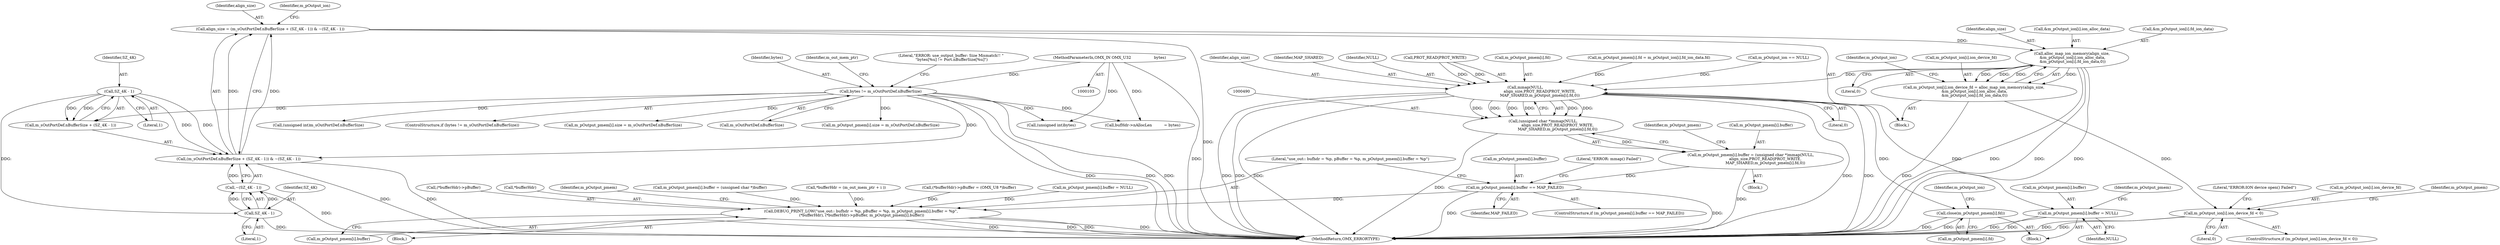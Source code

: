 digraph "0_Android_7558d03e6498e970b761aa44fff6b2c659202d95_2@array" {
"1000415" [label="(Call,alloc_map_ion_memory(align_size,\n &m_pOutput_ion[i].ion_alloc_data,\n &m_pOutput_ion[i].fd_ion_data,0))"];
"1000395" [label="(Call,align_size = (m_sOutPortDef.nBufferSize + (SZ_4K - 1)) & ~(SZ_4K - 1))"];
"1000397" [label="(Call,(m_sOutPortDef.nBufferSize + (SZ_4K - 1)) & ~(SZ_4K - 1))"];
"1000138" [label="(Call,bytes != m_sOutPortDef.nBufferSize)"];
"1000108" [label="(MethodParameterIn,OMX_IN OMX_U32                   bytes)"];
"1000402" [label="(Call,SZ_4K - 1)"];
"1000405" [label="(Call,~(SZ_4K - 1))"];
"1000406" [label="(Call,SZ_4K - 1)"];
"1000409" [label="(Call,m_pOutput_ion[i].ion_device_fd = alloc_map_ion_memory(align_size,\n &m_pOutput_ion[i].ion_alloc_data,\n &m_pOutput_ion[i].fd_ion_data,0))"];
"1000431" [label="(Call,m_pOutput_ion[i].ion_device_fd < 0)"];
"1000491" [label="(Call,mmap(NULL,\n                        align_size,PROT_READ|PROT_WRITE,\n                        MAP_SHARED,m_pOutput_pmem[i].fd,0))"];
"1000489" [label="(Call,(unsigned char *)mmap(NULL,\n                        align_size,PROT_READ|PROT_WRITE,\n                        MAP_SHARED,m_pOutput_pmem[i].fd,0))"];
"1000483" [label="(Call,m_pOutput_pmem[i].buffer = (unsigned char *)mmap(NULL,\n                        align_size,PROT_READ|PROT_WRITE,\n                        MAP_SHARED,m_pOutput_pmem[i].fd,0))"];
"1000505" [label="(Call,m_pOutput_pmem[i].buffer == MAP_FAILED)"];
"1000609" [label="(Call,DEBUG_PRINT_LOW(\"use_out:: bufhdr = %p, pBuffer = %p, m_pOutput_pmem[i].buffer = %p\",\n (*bufferHdr), (*bufferHdr)->pBuffer, m_pOutput_pmem[i].buffer))"];
"1000515" [label="(Call,m_pOutput_pmem[i].buffer = NULL)"];
"1000522" [label="(Call,close(m_pOutput_pmem[i].fd))"];
"1000423" [label="(Call,&m_pOutput_ion[i].fd_ion_data)"];
"1000497" [label="(Identifier,MAP_SHARED)"];
"1000613" [label="(Call,(*bufferHdr)->pBuffer)"];
"1000403" [label="(Identifier,SZ_4K)"];
"1000611" [label="(Call,*bufferHdr)"];
"1000627" [label="(Identifier,m_pOutput_pmem)"];
"1000589" [label="(Call,m_pOutput_pmem[i].buffer = (unsigned char *)buffer)"];
"1000430" [label="(ControlStructure,if (m_pOutput_ion[i].ion_device_fd < 0))"];
"1000138" [label="(Call,bytes != m_sOutPortDef.nBufferSize)"];
"1000491" [label="(Call,mmap(NULL,\n                        align_size,PROT_READ|PROT_WRITE,\n                        MAP_SHARED,m_pOutput_pmem[i].fd,0))"];
"1000397" [label="(Call,(m_sOutPortDef.nBufferSize + (SZ_4K - 1)) & ~(SZ_4K - 1))"];
"1000492" [label="(Identifier,NULL)"];
"1000494" [label="(Call,PROT_READ|PROT_WRITE)"];
"1000158" [label="(Identifier,m_out_mem_ptr)"];
"1000651" [label="(MethodReturn,OMX_ERRORTYPE)"];
"1000146" [label="(Call,(unsigned int)bytes)"];
"1000370" [label="(Block,)"];
"1000371" [label="(Call,*bufferHdr = (m_out_mem_ptr + i ))"];
"1000482" [label="(Block,)"];
"1000484" [label="(Call,m_pOutput_pmem[i].buffer)"];
"1000609" [label="(Call,DEBUG_PRINT_LOW(\"use_out:: bufhdr = %p, pBuffer = %p, m_pOutput_pmem[i].buffer = %p\",\n (*bufferHdr), (*bufferHdr)->pBuffer, m_pOutput_pmem[i].buffer))"];
"1000415" [label="(Call,alloc_map_ion_memory(align_size,\n &m_pOutput_ion[i].ion_alloc_data,\n &m_pOutput_ion[i].fd_ion_data,0))"];
"1000498" [label="(Call,m_pOutput_pmem[i].fd)"];
"1000108" [label="(MethodParameterIn,OMX_IN OMX_U32                   bytes)"];
"1000416" [label="(Identifier,align_size)"];
"1000395" [label="(Call,align_size = (m_sOutPortDef.nBufferSize + (SZ_4K - 1)) & ~(SZ_4K - 1))"];
"1000406" [label="(Call,SZ_4K - 1)"];
"1000394" [label="(Block,)"];
"1000515" [label="(Call,m_pOutput_pmem[i].buffer = NULL)"];
"1000506" [label="(Call,m_pOutput_pmem[i].buffer)"];
"1000402" [label="(Call,SZ_4K - 1)"];
"1000437" [label="(Literal,0)"];
"1000140" [label="(Call,m_sOutPortDef.nBufferSize)"];
"1000377" [label="(Call,(*bufferHdr)->pBuffer = (OMX_U8 *)buffer)"];
"1000516" [label="(Call,m_pOutput_pmem[i].buffer)"];
"1000525" [label="(Identifier,m_pOutput_pmem)"];
"1000514" [label="(Literal,\"ERROR: mmap() Failed\")"];
"1000456" [label="(Call,m_pOutput_pmem[i].size = m_sOutPortDef.nBufferSize)"];
"1000489" [label="(Call,(unsigned char *)mmap(NULL,\n                        align_size,PROT_READ|PROT_WRITE,\n                        MAP_SHARED,m_pOutput_pmem[i].fd,0))"];
"1000407" [label="(Identifier,SZ_4K)"];
"1000511" [label="(Identifier,MAP_FAILED)"];
"1000472" [label="(Call,m_pOutput_pmem[i].buffer = NULL)"];
"1000443" [label="(Call,m_pOutput_pmem[i].fd = m_pOutput_ion[i].fd_ion_data.fd)"];
"1000396" [label="(Identifier,align_size)"];
"1000412" [label="(Identifier,m_pOutput_ion)"];
"1000398" [label="(Call,m_sOutPortDef.nBufferSize + (SZ_4K - 1))"];
"1000417" [label="(Call,&m_pOutput_ion[i].ion_alloc_data)"];
"1000149" [label="(Call,(unsigned int)m_sOutPortDef.nBufferSize)"];
"1000440" [label="(Literal,\"ERROR:ION device open() Failed\")"];
"1000410" [label="(Call,m_pOutput_ion[i].ion_device_fd)"];
"1000504" [label="(ControlStructure,if (m_pOutput_pmem[i].buffer == MAP_FAILED))"];
"1000270" [label="(Call,bufHdr->nAllocLen          = bytes)"];
"1000483" [label="(Call,m_pOutput_pmem[i].buffer = (unsigned char *)mmap(NULL,\n                        align_size,PROT_READ|PROT_WRITE,\n                        MAP_SHARED,m_pOutput_pmem[i].fd,0))"];
"1000503" [label="(Literal,0)"];
"1000432" [label="(Call,m_pOutput_ion[i].ion_device_fd)"];
"1000429" [label="(Literal,0)"];
"1000617" [label="(Call,m_pOutput_pmem[i].buffer)"];
"1000404" [label="(Literal,1)"];
"1000523" [label="(Call,m_pOutput_pmem[i].fd)"];
"1000531" [label="(Identifier,m_pOutput_ion)"];
"1000408" [label="(Literal,1)"];
"1000145" [label="(Literal,\"ERROR: use_output_buffer: Size Mismatch!! \"\n \"bytes[%u] != Port.nBufferSize[%u]\")"];
"1000431" [label="(Call,m_pOutput_ion[i].ion_device_fd < 0)"];
"1000512" [label="(Block,)"];
"1000409" [label="(Call,m_pOutput_ion[i].ion_device_fd = alloc_map_ion_memory(align_size,\n &m_pOutput_ion[i].ion_alloc_data,\n &m_pOutput_ion[i].fd_ion_data,0))"];
"1000508" [label="(Identifier,m_pOutput_pmem)"];
"1000139" [label="(Identifier,bytes)"];
"1000505" [label="(Call,m_pOutput_pmem[i].buffer == MAP_FAILED)"];
"1000446" [label="(Identifier,m_pOutput_pmem)"];
"1000434" [label="(Identifier,m_pOutput_ion)"];
"1000228" [label="(Call,m_pOutput_ion == NULL)"];
"1000521" [label="(Identifier,NULL)"];
"1000137" [label="(ControlStructure,if (bytes != m_sOutPortDef.nBufferSize))"];
"1000580" [label="(Call,m_pOutput_pmem[i].size = m_sOutPortDef.nBufferSize)"];
"1000610" [label="(Literal,\"use_out:: bufhdr = %p, pBuffer = %p, m_pOutput_pmem[i].buffer = %p\")"];
"1000493" [label="(Identifier,align_size)"];
"1000522" [label="(Call,close(m_pOutput_pmem[i].fd))"];
"1000405" [label="(Call,~(SZ_4K - 1))"];
"1000415" -> "1000409"  [label="AST: "];
"1000415" -> "1000429"  [label="CFG: "];
"1000416" -> "1000415"  [label="AST: "];
"1000417" -> "1000415"  [label="AST: "];
"1000423" -> "1000415"  [label="AST: "];
"1000429" -> "1000415"  [label="AST: "];
"1000409" -> "1000415"  [label="CFG: "];
"1000415" -> "1000651"  [label="DDG: "];
"1000415" -> "1000651"  [label="DDG: "];
"1000415" -> "1000651"  [label="DDG: "];
"1000415" -> "1000409"  [label="DDG: "];
"1000415" -> "1000409"  [label="DDG: "];
"1000415" -> "1000409"  [label="DDG: "];
"1000415" -> "1000409"  [label="DDG: "];
"1000395" -> "1000415"  [label="DDG: "];
"1000415" -> "1000491"  [label="DDG: "];
"1000395" -> "1000394"  [label="AST: "];
"1000395" -> "1000397"  [label="CFG: "];
"1000396" -> "1000395"  [label="AST: "];
"1000397" -> "1000395"  [label="AST: "];
"1000412" -> "1000395"  [label="CFG: "];
"1000395" -> "1000651"  [label="DDG: "];
"1000397" -> "1000395"  [label="DDG: "];
"1000397" -> "1000395"  [label="DDG: "];
"1000397" -> "1000405"  [label="CFG: "];
"1000398" -> "1000397"  [label="AST: "];
"1000405" -> "1000397"  [label="AST: "];
"1000397" -> "1000651"  [label="DDG: "];
"1000397" -> "1000651"  [label="DDG: "];
"1000138" -> "1000397"  [label="DDG: "];
"1000402" -> "1000397"  [label="DDG: "];
"1000402" -> "1000397"  [label="DDG: "];
"1000405" -> "1000397"  [label="DDG: "];
"1000138" -> "1000137"  [label="AST: "];
"1000138" -> "1000140"  [label="CFG: "];
"1000139" -> "1000138"  [label="AST: "];
"1000140" -> "1000138"  [label="AST: "];
"1000145" -> "1000138"  [label="CFG: "];
"1000158" -> "1000138"  [label="CFG: "];
"1000138" -> "1000651"  [label="DDG: "];
"1000138" -> "1000651"  [label="DDG: "];
"1000138" -> "1000651"  [label="DDG: "];
"1000108" -> "1000138"  [label="DDG: "];
"1000138" -> "1000146"  [label="DDG: "];
"1000138" -> "1000149"  [label="DDG: "];
"1000138" -> "1000270"  [label="DDG: "];
"1000138" -> "1000398"  [label="DDG: "];
"1000138" -> "1000456"  [label="DDG: "];
"1000138" -> "1000580"  [label="DDG: "];
"1000108" -> "1000103"  [label="AST: "];
"1000108" -> "1000651"  [label="DDG: "];
"1000108" -> "1000146"  [label="DDG: "];
"1000108" -> "1000270"  [label="DDG: "];
"1000402" -> "1000398"  [label="AST: "];
"1000402" -> "1000404"  [label="CFG: "];
"1000403" -> "1000402"  [label="AST: "];
"1000404" -> "1000402"  [label="AST: "];
"1000398" -> "1000402"  [label="CFG: "];
"1000402" -> "1000398"  [label="DDG: "];
"1000402" -> "1000398"  [label="DDG: "];
"1000402" -> "1000406"  [label="DDG: "];
"1000405" -> "1000406"  [label="CFG: "];
"1000406" -> "1000405"  [label="AST: "];
"1000405" -> "1000651"  [label="DDG: "];
"1000406" -> "1000405"  [label="DDG: "];
"1000406" -> "1000405"  [label="DDG: "];
"1000406" -> "1000408"  [label="CFG: "];
"1000407" -> "1000406"  [label="AST: "];
"1000408" -> "1000406"  [label="AST: "];
"1000406" -> "1000651"  [label="DDG: "];
"1000409" -> "1000394"  [label="AST: "];
"1000410" -> "1000409"  [label="AST: "];
"1000434" -> "1000409"  [label="CFG: "];
"1000409" -> "1000651"  [label="DDG: "];
"1000409" -> "1000431"  [label="DDG: "];
"1000431" -> "1000430"  [label="AST: "];
"1000431" -> "1000437"  [label="CFG: "];
"1000432" -> "1000431"  [label="AST: "];
"1000437" -> "1000431"  [label="AST: "];
"1000440" -> "1000431"  [label="CFG: "];
"1000446" -> "1000431"  [label="CFG: "];
"1000431" -> "1000651"  [label="DDG: "];
"1000431" -> "1000651"  [label="DDG: "];
"1000491" -> "1000489"  [label="AST: "];
"1000491" -> "1000503"  [label="CFG: "];
"1000492" -> "1000491"  [label="AST: "];
"1000493" -> "1000491"  [label="AST: "];
"1000494" -> "1000491"  [label="AST: "];
"1000497" -> "1000491"  [label="AST: "];
"1000498" -> "1000491"  [label="AST: "];
"1000503" -> "1000491"  [label="AST: "];
"1000489" -> "1000491"  [label="CFG: "];
"1000491" -> "1000651"  [label="DDG: "];
"1000491" -> "1000651"  [label="DDG: "];
"1000491" -> "1000651"  [label="DDG: "];
"1000491" -> "1000651"  [label="DDG: "];
"1000491" -> "1000651"  [label="DDG: "];
"1000491" -> "1000489"  [label="DDG: "];
"1000491" -> "1000489"  [label="DDG: "];
"1000491" -> "1000489"  [label="DDG: "];
"1000491" -> "1000489"  [label="DDG: "];
"1000491" -> "1000489"  [label="DDG: "];
"1000491" -> "1000489"  [label="DDG: "];
"1000228" -> "1000491"  [label="DDG: "];
"1000494" -> "1000491"  [label="DDG: "];
"1000494" -> "1000491"  [label="DDG: "];
"1000443" -> "1000491"  [label="DDG: "];
"1000491" -> "1000515"  [label="DDG: "];
"1000491" -> "1000522"  [label="DDG: "];
"1000489" -> "1000483"  [label="AST: "];
"1000490" -> "1000489"  [label="AST: "];
"1000483" -> "1000489"  [label="CFG: "];
"1000489" -> "1000651"  [label="DDG: "];
"1000489" -> "1000483"  [label="DDG: "];
"1000483" -> "1000482"  [label="AST: "];
"1000484" -> "1000483"  [label="AST: "];
"1000508" -> "1000483"  [label="CFG: "];
"1000483" -> "1000651"  [label="DDG: "];
"1000483" -> "1000505"  [label="DDG: "];
"1000505" -> "1000504"  [label="AST: "];
"1000505" -> "1000511"  [label="CFG: "];
"1000506" -> "1000505"  [label="AST: "];
"1000511" -> "1000505"  [label="AST: "];
"1000514" -> "1000505"  [label="CFG: "];
"1000610" -> "1000505"  [label="CFG: "];
"1000505" -> "1000651"  [label="DDG: "];
"1000505" -> "1000651"  [label="DDG: "];
"1000505" -> "1000609"  [label="DDG: "];
"1000609" -> "1000370"  [label="AST: "];
"1000609" -> "1000617"  [label="CFG: "];
"1000610" -> "1000609"  [label="AST: "];
"1000611" -> "1000609"  [label="AST: "];
"1000613" -> "1000609"  [label="AST: "];
"1000617" -> "1000609"  [label="AST: "];
"1000627" -> "1000609"  [label="CFG: "];
"1000609" -> "1000651"  [label="DDG: "];
"1000609" -> "1000651"  [label="DDG: "];
"1000609" -> "1000651"  [label="DDG: "];
"1000609" -> "1000651"  [label="DDG: "];
"1000371" -> "1000609"  [label="DDG: "];
"1000377" -> "1000609"  [label="DDG: "];
"1000589" -> "1000609"  [label="DDG: "];
"1000472" -> "1000609"  [label="DDG: "];
"1000515" -> "1000512"  [label="AST: "];
"1000515" -> "1000521"  [label="CFG: "];
"1000516" -> "1000515"  [label="AST: "];
"1000521" -> "1000515"  [label="AST: "];
"1000525" -> "1000515"  [label="CFG: "];
"1000515" -> "1000651"  [label="DDG: "];
"1000515" -> "1000651"  [label="DDG: "];
"1000522" -> "1000512"  [label="AST: "];
"1000522" -> "1000523"  [label="CFG: "];
"1000523" -> "1000522"  [label="AST: "];
"1000531" -> "1000522"  [label="CFG: "];
"1000522" -> "1000651"  [label="DDG: "];
"1000522" -> "1000651"  [label="DDG: "];
}
